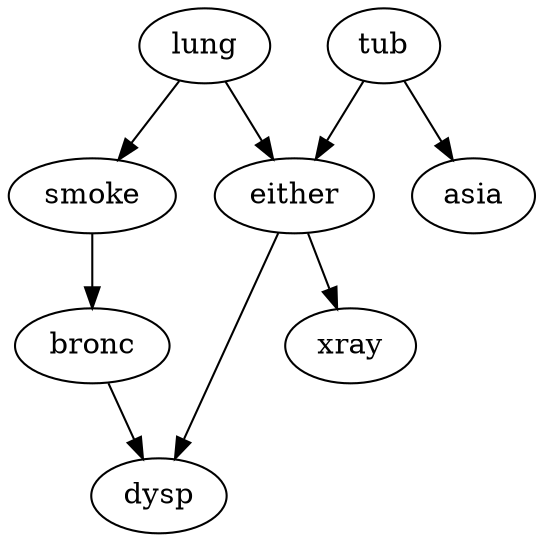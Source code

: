 digraph G {
    "lung" -> "either";
    "tub" -> "either";
    "tub" -> "asia";
    "lung" -> "smoke";
    "smoke" -> "bronc";
    "either" -> "xray";
    "bronc" -> "dysp";
    "either" -> "dysp";
}

